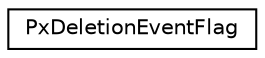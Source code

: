 digraph "Graphical Class Hierarchy"
{
  edge [fontname="Helvetica",fontsize="10",labelfontname="Helvetica",labelfontsize="10"];
  node [fontname="Helvetica",fontsize="10",shape=record];
  rankdir="LR";
  Node0 [label="PxDeletionEventFlag",height=0.2,width=0.4,color="black", fillcolor="white", style="filled",URL="$structPxDeletionEventFlag.html",tooltip="Flags specifying deletion event types. "];
}
